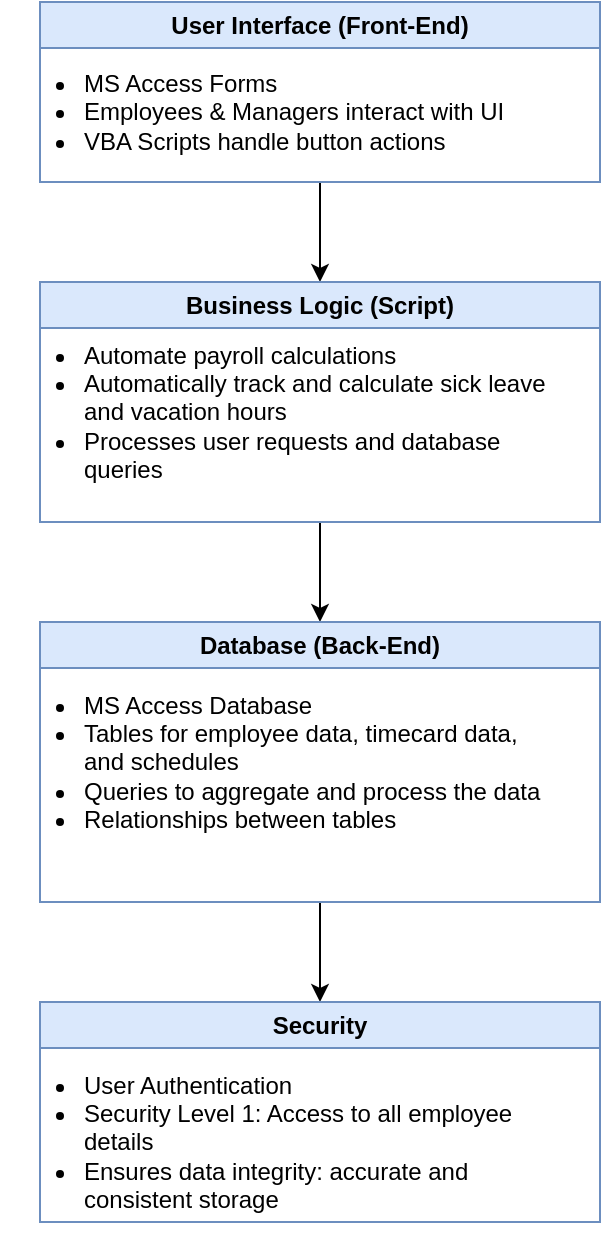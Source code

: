 <mxfile version="26.0.11">
  <diagram name="Page-1" id="r1IGRCDPYlnl2TS1v17m">
    <mxGraphModel dx="1434" dy="738" grid="1" gridSize="10" guides="1" tooltips="1" connect="1" arrows="1" fold="1" page="1" pageScale="1" pageWidth="850" pageHeight="1100" math="0" shadow="0">
      <root>
        <mxCell id="0" />
        <mxCell id="1" parent="0" />
        <mxCell id="VRn_P4TgFPu2T9XYJtlf-5" style="edgeStyle=orthogonalEdgeStyle;rounded=0;orthogonalLoop=1;jettySize=auto;html=1;entryX=0.5;entryY=0;entryDx=0;entryDy=0;" edge="1" parent="1" source="VRn_P4TgFPu2T9XYJtlf-1" target="VRn_P4TgFPu2T9XYJtlf-3">
          <mxGeometry relative="1" as="geometry" />
        </mxCell>
        <mxCell id="VRn_P4TgFPu2T9XYJtlf-1" value="User Interface (Front-End)" style="swimlane;whiteSpace=wrap;html=1;fillColor=#dae8fc;strokeColor=#6c8ebf;" vertex="1" parent="1">
          <mxGeometry x="240" y="50" width="280" height="90" as="geometry" />
        </mxCell>
        <mxCell id="VRn_P4TgFPu2T9XYJtlf-2" value="&lt;ul&gt;&lt;li&gt;MS Access Forms&lt;/li&gt;&lt;li&gt;Employees &amp;amp; Managers interact with UI&lt;/li&gt;&lt;li&gt;VBA Scripts handle button actions&lt;/li&gt;&lt;/ul&gt;" style="text;html=1;align=left;verticalAlign=middle;whiteSpace=wrap;rounded=0;" vertex="1" parent="VRn_P4TgFPu2T9XYJtlf-1">
          <mxGeometry x="-20" y="40" width="260" height="30" as="geometry" />
        </mxCell>
        <mxCell id="VRn_P4TgFPu2T9XYJtlf-8" style="edgeStyle=orthogonalEdgeStyle;rounded=0;orthogonalLoop=1;jettySize=auto;html=1;entryX=0.5;entryY=0;entryDx=0;entryDy=0;" edge="1" parent="1" source="VRn_P4TgFPu2T9XYJtlf-3" target="VRn_P4TgFPu2T9XYJtlf-6">
          <mxGeometry relative="1" as="geometry" />
        </mxCell>
        <mxCell id="VRn_P4TgFPu2T9XYJtlf-3" value="Business Logic (Script)" style="swimlane;whiteSpace=wrap;html=1;fillColor=#dae8fc;strokeColor=#6c8ebf;" vertex="1" parent="1">
          <mxGeometry x="240" y="190" width="280" height="120" as="geometry" />
        </mxCell>
        <mxCell id="VRn_P4TgFPu2T9XYJtlf-4" value="&lt;ul&gt;&lt;li&gt;Automate payroll calculations&lt;/li&gt;&lt;li&gt;Automatically track and calculate sick leave and vacation hours&lt;/li&gt;&lt;li&gt;Processes user requests and database queries&lt;/li&gt;&lt;/ul&gt;" style="text;html=1;align=left;verticalAlign=middle;whiteSpace=wrap;rounded=0;" vertex="1" parent="VRn_P4TgFPu2T9XYJtlf-3">
          <mxGeometry x="-20" y="50" width="280" height="30" as="geometry" />
        </mxCell>
        <mxCell id="VRn_P4TgFPu2T9XYJtlf-11" style="edgeStyle=orthogonalEdgeStyle;rounded=0;orthogonalLoop=1;jettySize=auto;html=1;entryX=0.5;entryY=0;entryDx=0;entryDy=0;" edge="1" parent="1" source="VRn_P4TgFPu2T9XYJtlf-6" target="VRn_P4TgFPu2T9XYJtlf-9">
          <mxGeometry relative="1" as="geometry" />
        </mxCell>
        <mxCell id="VRn_P4TgFPu2T9XYJtlf-6" value="Database (Back-End)" style="swimlane;whiteSpace=wrap;html=1;fillColor=#dae8fc;strokeColor=#6c8ebf;" vertex="1" parent="1">
          <mxGeometry x="240" y="360" width="280" height="140" as="geometry" />
        </mxCell>
        <mxCell id="VRn_P4TgFPu2T9XYJtlf-7" value="&lt;ul&gt;&lt;li&gt;MS Access Database&lt;/li&gt;&lt;li&gt;Tables for employee data, timecard data, and schedules&lt;/li&gt;&lt;li&gt;Queries to aggregate and process the data&lt;/li&gt;&lt;li&gt;Relationships between tables&lt;/li&gt;&lt;/ul&gt;" style="text;html=1;align=left;verticalAlign=middle;whiteSpace=wrap;rounded=0;" vertex="1" parent="VRn_P4TgFPu2T9XYJtlf-6">
          <mxGeometry x="-20" y="55" width="280" height="30" as="geometry" />
        </mxCell>
        <mxCell id="VRn_P4TgFPu2T9XYJtlf-9" value="Security" style="swimlane;whiteSpace=wrap;html=1;fillColor=#dae8fc;strokeColor=#6c8ebf;" vertex="1" parent="1">
          <mxGeometry x="240" y="550" width="280" height="110" as="geometry" />
        </mxCell>
        <mxCell id="VRn_P4TgFPu2T9XYJtlf-10" value="&lt;ul&gt;&lt;li&gt;User Authentication&lt;/li&gt;&lt;li&gt;Security Level 1: Access to all employee details&lt;/li&gt;&lt;li&gt;Ensures data integrity: accurate and consistent storage&lt;/li&gt;&lt;/ul&gt;" style="text;html=1;align=left;verticalAlign=middle;whiteSpace=wrap;rounded=0;" vertex="1" parent="VRn_P4TgFPu2T9XYJtlf-9">
          <mxGeometry x="-20" y="55" width="290" height="30" as="geometry" />
        </mxCell>
      </root>
    </mxGraphModel>
  </diagram>
</mxfile>
